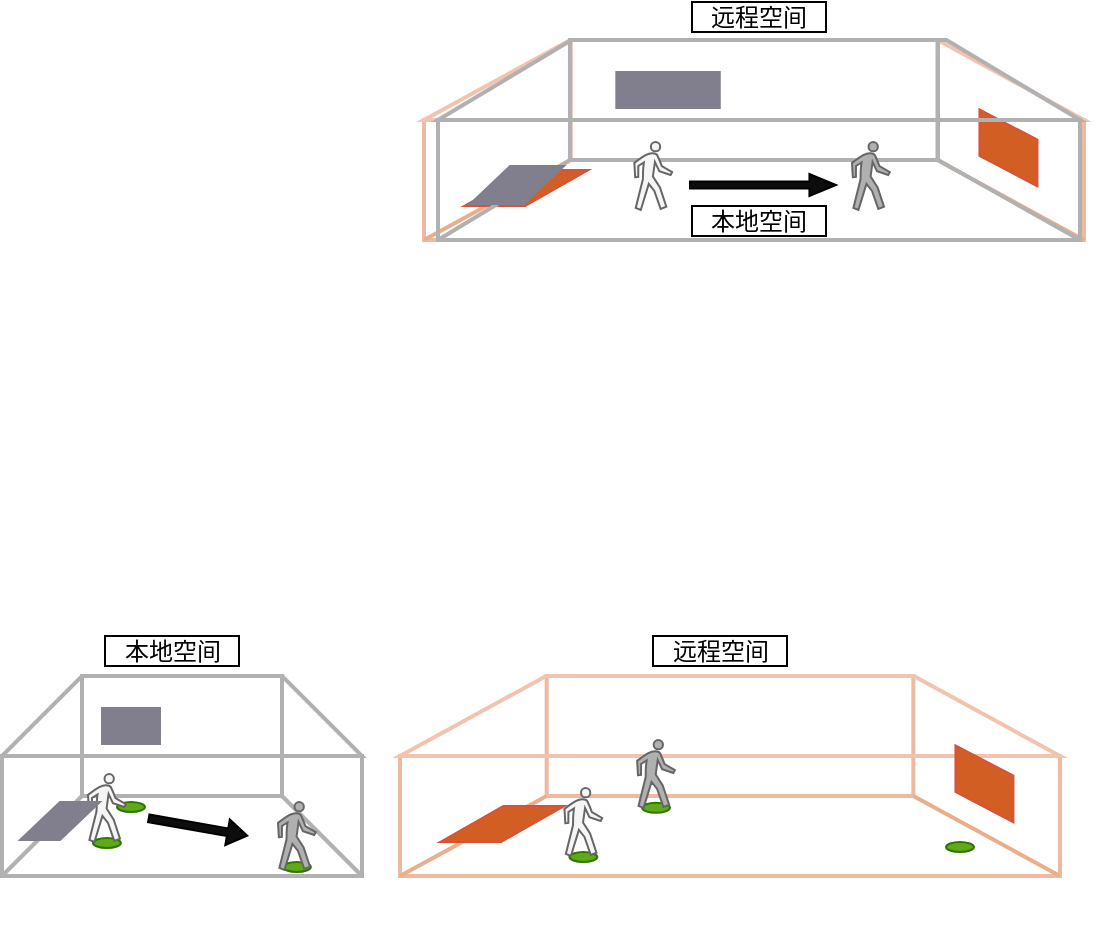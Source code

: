 <mxfile version="26.0.16">
  <diagram name="第 1 页" id="PLST5d7JCkW0pgWSbi78">
    <mxGraphModel dx="1011" dy="679" grid="0" gridSize="10" guides="1" tooltips="1" connect="1" arrows="1" fold="1" page="1" pageScale="1" pageWidth="827" pageHeight="1169" math="0" shadow="0">
      <root>
        <mxCell id="0" />
        <mxCell id="1" parent="0" />
        <mxCell id="Yy6tTcQXhc4ILvXz1jSf-17" value="" style="group" vertex="1" connectable="0" parent="1">
          <mxGeometry x="302" y="150" width="335" height="125" as="geometry" />
        </mxCell>
        <mxCell id="Yy6tTcQXhc4ILvXz1jSf-18" value="" style="rounded=0;whiteSpace=wrap;html=1;fillColor=none;strokeColor=light-dark(#efb8a0, #ededed);align=center;verticalAlign=middle;fontFamily=Helvetica;fontSize=12;fontColor=default;gradientColor=default;strokeWidth=2;" vertex="1" parent="Yy6tTcQXhc4ILvXz1jSf-17">
          <mxGeometry y="40" width="330" height="60" as="geometry" />
        </mxCell>
        <mxCell id="Yy6tTcQXhc4ILvXz1jSf-19" value="" style="group;strokeWidth=2;" vertex="1" connectable="0" parent="Yy6tTcQXhc4ILvXz1jSf-17">
          <mxGeometry width="335" height="102.5" as="geometry" />
        </mxCell>
        <mxCell id="Yy6tTcQXhc4ILvXz1jSf-20" value="" style="rounded=0;whiteSpace=wrap;html=1;gradientColor=default;fillColor=none;strokeColor=light-dark(#efb8a0, #ededed);strokeWidth=2;" vertex="1" parent="Yy6tTcQXhc4ILvXz1jSf-19">
          <mxGeometry x="73.333" width="183.333" height="60" as="geometry" />
        </mxCell>
        <mxCell id="Yy6tTcQXhc4ILvXz1jSf-21" value="" style="shape=trapezoid;perimeter=trapezoidPerimeter;whiteSpace=wrap;html=1;fixedSize=1;size=73.111;fillColor=none;strokeWidth=2;strokeColor=light-dark(#f2c3ae, #ededed);" vertex="1" parent="Yy6tTcQXhc4ILvXz1jSf-19">
          <mxGeometry width="330" height="40" as="geometry" />
        </mxCell>
        <mxCell id="Yy6tTcQXhc4ILvXz1jSf-22" value="" style="endArrow=none;html=1;rounded=0;entryX=0;entryY=1;entryDx=0;entryDy=0;exitX=0;exitY=1;exitDx=0;exitDy=0;strokeColor=light-dark(#e9ae8b, #ededed);strokeWidth=2;" edge="1" parent="Yy6tTcQXhc4ILvXz1jSf-17" source="Yy6tTcQXhc4ILvXz1jSf-18" target="Yy6tTcQXhc4ILvXz1jSf-20">
          <mxGeometry width="50" height="50" relative="1" as="geometry">
            <mxPoint x="311.667" y="50" as="sourcePoint" />
            <mxPoint x="403.333" as="targetPoint" />
          </mxGeometry>
        </mxCell>
        <mxCell id="Yy6tTcQXhc4ILvXz1jSf-111" value="" style="shape=parallelogram;perimeter=parallelogramPerimeter;whiteSpace=wrap;html=1;fixedSize=1;size=15.173;fillColor=light-dark(#d25e23, #ededed);strokeColor=light-dark(#d75238, #ededed);rotation=-90;" vertex="1" parent="Yy6tTcQXhc4ILvXz1jSf-17">
          <mxGeometry x="273" y="39.4" width="38.45" height="29" as="geometry" />
        </mxCell>
        <mxCell id="Yy6tTcQXhc4ILvXz1jSf-23" value="" style="endArrow=none;html=1;rounded=0;exitX=1;exitY=1;exitDx=0;exitDy=0;entryX=1;entryY=1;entryDx=0;entryDy=0;strokeColor=light-dark(#e9ae8b, #ededed);strokeWidth=2;align=center;verticalAlign=middle;fontFamily=Helvetica;fontSize=11;fontColor=default;labelBackgroundColor=default;" edge="1" parent="Yy6tTcQXhc4ILvXz1jSf-17" source="Yy6tTcQXhc4ILvXz1jSf-20" target="Yy6tTcQXhc4ILvXz1jSf-18">
          <mxGeometry width="50" height="50" relative="1" as="geometry">
            <mxPoint x="311.667" y="50" as="sourcePoint" />
            <mxPoint x="403.333" as="targetPoint" />
          </mxGeometry>
        </mxCell>
        <mxCell id="Yy6tTcQXhc4ILvXz1jSf-93" value="" style="shape=parallelogram;perimeter=parallelogramPerimeter;whiteSpace=wrap;html=1;fixedSize=1;size=31.655;aspect=fixed;fillColor=light-dark(#d25e23, #ededed);strokeColor=light-dark(#d75238, #ededed);" vertex="1" parent="Yy6tTcQXhc4ILvXz1jSf-17">
          <mxGeometry x="20" y="65" width="62.23" height="18" as="geometry" />
        </mxCell>
        <mxCell id="Yy6tTcQXhc4ILvXz1jSf-16" value="" style="group" vertex="1" connectable="0" parent="Yy6tTcQXhc4ILvXz1jSf-17">
          <mxGeometry x="7" width="321" height="102.5" as="geometry" />
        </mxCell>
        <mxCell id="Yy6tTcQXhc4ILvXz1jSf-5" value="" style="rounded=0;whiteSpace=wrap;html=1;fillColor=none;strokeColor=light-dark(#b1b1b2, #ededed);strokeWidth=2;" vertex="1" parent="Yy6tTcQXhc4ILvXz1jSf-16">
          <mxGeometry y="40" width="321.0" height="60" as="geometry" />
        </mxCell>
        <mxCell id="Yy6tTcQXhc4ILvXz1jSf-9" value="" style="group" vertex="1" connectable="0" parent="Yy6tTcQXhc4ILvXz1jSf-16">
          <mxGeometry width="321.0" height="98" as="geometry" />
        </mxCell>
        <mxCell id="Yy6tTcQXhc4ILvXz1jSf-6" value="" style="rounded=0;whiteSpace=wrap;html=1;strokeWidth=2;strokeColor=light-dark(#b1b1b2, #ededed);fillColor=none;" vertex="1" parent="Yy6tTcQXhc4ILvXz1jSf-9">
          <mxGeometry x="66" width="184" height="60" as="geometry" />
        </mxCell>
        <mxCell id="Yy6tTcQXhc4ILvXz1jSf-2" value="" style="shape=trapezoid;perimeter=trapezoidPerimeter;whiteSpace=wrap;html=1;fixedSize=1;size=66.759;fillColor=none;strokeColor=light-dark(#b1b1b2, #ededed);strokeWidth=2;" vertex="1" parent="Yy6tTcQXhc4ILvXz1jSf-9">
          <mxGeometry width="321.0" height="40" as="geometry" />
        </mxCell>
        <mxCell id="Yy6tTcQXhc4ILvXz1jSf-24" value="" style="rounded=0;whiteSpace=wrap;html=1;fillColor=light-dark(#817e8e, #1a1a1a);fontColor=#333333;strokeColor=light-dark(#817f89, #959595);" vertex="1" parent="Yy6tTcQXhc4ILvXz1jSf-9">
          <mxGeometry x="89.167" y="16" width="51.717" height="18" as="geometry" />
        </mxCell>
        <mxCell id="Yy6tTcQXhc4ILvXz1jSf-68" value="" style="shape=mxgraph.signs.people.walking;html=1;pointerEvents=1;fillColor=#f5f5f5;strokeColor=#666666;verticalLabelPosition=bottom;verticalAlign=top;align=center;aspect=fixed;fontColor=#333333;" vertex="1" parent="Yy6tTcQXhc4ILvXz1jSf-9">
          <mxGeometry x="98.172" y="51" width="18.89" height="34" as="geometry" />
        </mxCell>
        <mxCell id="Yy6tTcQXhc4ILvXz1jSf-79" value="" style="shape=mxgraph.signs.people.walking;html=1;pointerEvents=1;fillColor=light-dark(#b0b0b0, #1a1a1a);strokeColor=#666666;verticalLabelPosition=bottom;verticalAlign=top;align=center;aspect=fixed;fontColor=#333333;" vertex="1" parent="Yy6tTcQXhc4ILvXz1jSf-9">
          <mxGeometry x="207.003" y="51" width="18.89" height="34" as="geometry" />
        </mxCell>
        <mxCell id="Yy6tTcQXhc4ILvXz1jSf-80" value="" style="shape=singleArrow;whiteSpace=wrap;html=1;fillColor=light-dark(#0d0d0d, #ededed);arrowWidth=0.326;arrowSize=0.182;" vertex="1" parent="Yy6tTcQXhc4ILvXz1jSf-9">
          <mxGeometry x="126" y="67" width="73" height="11" as="geometry" />
        </mxCell>
        <mxCell id="Yy6tTcQXhc4ILvXz1jSf-199" value="本地空间" style="rounded=0;whiteSpace=wrap;html=1;fontFamily=宋体;" vertex="1" parent="Yy6tTcQXhc4ILvXz1jSf-9">
          <mxGeometry x="127" y="83" width="67" height="15" as="geometry" />
        </mxCell>
        <mxCell id="Yy6tTcQXhc4ILvXz1jSf-302" style="edgeStyle=orthogonalEdgeStyle;rounded=0;orthogonalLoop=1;jettySize=auto;html=1;exitX=0.5;exitY=1;exitDx=0;exitDy=0;" edge="1" parent="Yy6tTcQXhc4ILvXz1jSf-9" source="Yy6tTcQXhc4ILvXz1jSf-199" target="Yy6tTcQXhc4ILvXz1jSf-199">
          <mxGeometry relative="1" as="geometry" />
        </mxCell>
        <mxCell id="Yy6tTcQXhc4ILvXz1jSf-14" value="" style="endArrow=none;html=1;rounded=0;entryX=0;entryY=1;entryDx=0;entryDy=0;exitX=0;exitY=1;exitDx=0;exitDy=0;strokeWidth=2;strokeColor=light-dark(#b1b1b2, #ededed);" edge="1" parent="Yy6tTcQXhc4ILvXz1jSf-16" source="Yy6tTcQXhc4ILvXz1jSf-5" target="Yy6tTcQXhc4ILvXz1jSf-6">
          <mxGeometry width="50" height="50" relative="1" as="geometry">
            <mxPoint x="303.167" y="50" as="sourcePoint" />
            <mxPoint x="392.333" as="targetPoint" />
          </mxGeometry>
        </mxCell>
        <mxCell id="Yy6tTcQXhc4ILvXz1jSf-15" value="" style="endArrow=none;html=1;rounded=0;exitX=1;exitY=1;exitDx=0;exitDy=0;entryX=1;entryY=1;entryDx=0;entryDy=0;strokeColor=light-dark(#b1b1b2, #ededed);strokeWidth=2;align=center;verticalAlign=middle;fontFamily=Helvetica;fontSize=11;fontColor=default;labelBackgroundColor=default;" edge="1" parent="Yy6tTcQXhc4ILvXz1jSf-16" source="Yy6tTcQXhc4ILvXz1jSf-6" target="Yy6tTcQXhc4ILvXz1jSf-5">
          <mxGeometry width="50" height="50" relative="1" as="geometry">
            <mxPoint x="303.167" y="50" as="sourcePoint" />
            <mxPoint x="392.333" as="targetPoint" />
          </mxGeometry>
        </mxCell>
        <mxCell id="Yy6tTcQXhc4ILvXz1jSf-55" value="" style="shape=parallelogram;perimeter=parallelogramPerimeter;whiteSpace=wrap;html=1;fixedSize=1;rounded=0;strokeColor=light-dark(#817f89, #959595);align=center;verticalAlign=middle;fontFamily=Helvetica;fontSize=12;fontColor=#333333;fillColor=light-dark(#817e8e, #1a1a1a);" vertex="1" parent="Yy6tTcQXhc4ILvXz1jSf-16">
          <mxGeometry x="16.05" y="63" width="46.95" height="19" as="geometry" />
        </mxCell>
        <mxCell id="Yy6tTcQXhc4ILvXz1jSf-200" value="远程空间" style="rounded=0;whiteSpace=wrap;html=1;fontFamily=宋体;" vertex="1" parent="1">
          <mxGeometry x="436" y="131" width="67" height="15" as="geometry" />
        </mxCell>
        <mxCell id="Yy6tTcQXhc4ILvXz1jSf-202" value="" style="group" vertex="1" connectable="0" parent="1">
          <mxGeometry x="91" y="468" width="180" height="102.5" as="geometry" />
        </mxCell>
        <mxCell id="Yy6tTcQXhc4ILvXz1jSf-203" value="" style="ellipse;whiteSpace=wrap;html=1;fillColor=#60a917;fontColor=#ffffff;strokeColor=#2D7600;" vertex="1" parent="Yy6tTcQXhc4ILvXz1jSf-202">
          <mxGeometry x="140.44" y="93" width="14" height="5" as="geometry" />
        </mxCell>
        <mxCell id="Yy6tTcQXhc4ILvXz1jSf-204" value="" style="ellipse;whiteSpace=wrap;html=1;fillColor=#60a917;fontColor=#ffffff;strokeColor=#2D7600;" vertex="1" parent="Yy6tTcQXhc4ILvXz1jSf-202">
          <mxGeometry x="57.5" y="63" width="14" height="5" as="geometry" />
        </mxCell>
        <mxCell id="Yy6tTcQXhc4ILvXz1jSf-205" value="" style="rounded=0;whiteSpace=wrap;html=1;fillColor=none;strokeColor=light-dark(#b1b1b2, #ededed);strokeWidth=2;" vertex="1" parent="Yy6tTcQXhc4ILvXz1jSf-202">
          <mxGeometry y="40" width="180" height="60" as="geometry" />
        </mxCell>
        <mxCell id="Yy6tTcQXhc4ILvXz1jSf-206" value="" style="group" vertex="1" connectable="0" parent="Yy6tTcQXhc4ILvXz1jSf-202">
          <mxGeometry width="180" height="93" as="geometry" />
        </mxCell>
        <mxCell id="Yy6tTcQXhc4ILvXz1jSf-207" value="" style="rounded=0;whiteSpace=wrap;html=1;strokeWidth=2;strokeColor=light-dark(#b1b1b2, #ededed);" vertex="1" parent="Yy6tTcQXhc4ILvXz1jSf-206">
          <mxGeometry x="40" width="100" height="60" as="geometry" />
        </mxCell>
        <mxCell id="Yy6tTcQXhc4ILvXz1jSf-208" value="" style="shape=trapezoid;perimeter=trapezoidPerimeter;whiteSpace=wrap;html=1;fixedSize=1;size=40;fillColor=none;strokeColor=light-dark(#b1b1b2, #ededed);strokeWidth=2;" vertex="1" parent="Yy6tTcQXhc4ILvXz1jSf-206">
          <mxGeometry width="180" height="40" as="geometry" />
        </mxCell>
        <mxCell id="Yy6tTcQXhc4ILvXz1jSf-209" value="" style="rounded=0;whiteSpace=wrap;html=1;fillColor=light-dark(#817e8e, #1a1a1a);fontColor=#333333;strokeColor=light-dark(#817f89, #959595);" vertex="1" parent="Yy6tTcQXhc4ILvXz1jSf-206">
          <mxGeometry x="50" y="16" width="29" height="18" as="geometry" />
        </mxCell>
        <mxCell id="Yy6tTcQXhc4ILvXz1jSf-210" value="" style="ellipse;whiteSpace=wrap;html=1;fillColor=#60a917;fontColor=#ffffff;strokeColor=#2D7600;" vertex="1" parent="Yy6tTcQXhc4ILvXz1jSf-206">
          <mxGeometry x="45.45" y="81" width="14" height="5" as="geometry" />
        </mxCell>
        <mxCell id="Yy6tTcQXhc4ILvXz1jSf-211" value="" style="shape=mxgraph.signs.people.walking;html=1;pointerEvents=1;fillColor=#f5f5f5;strokeColor=#666666;verticalLabelPosition=bottom;verticalAlign=top;align=center;aspect=fixed;fontColor=#333333;" vertex="1" parent="Yy6tTcQXhc4ILvXz1jSf-206">
          <mxGeometry x="43" y="49" width="18.89" height="34" as="geometry" />
        </mxCell>
        <mxCell id="Yy6tTcQXhc4ILvXz1jSf-212" value="" style="endArrow=none;html=1;rounded=0;entryX=0;entryY=1;entryDx=0;entryDy=0;exitX=0;exitY=1;exitDx=0;exitDy=0;strokeWidth=2;strokeColor=light-dark(#b1b1b2, #ededed);" edge="1" parent="Yy6tTcQXhc4ILvXz1jSf-202" source="Yy6tTcQXhc4ILvXz1jSf-205" target="Yy6tTcQXhc4ILvXz1jSf-207">
          <mxGeometry width="50" height="50" relative="1" as="geometry">
            <mxPoint x="170" y="50" as="sourcePoint" />
            <mxPoint x="220" as="targetPoint" />
          </mxGeometry>
        </mxCell>
        <mxCell id="Yy6tTcQXhc4ILvXz1jSf-213" value="" style="endArrow=none;html=1;rounded=0;exitX=1;exitY=1;exitDx=0;exitDy=0;entryX=1;entryY=1;entryDx=0;entryDy=0;strokeColor=light-dark(#b1b1b2, #ededed);strokeWidth=2;align=center;verticalAlign=middle;fontFamily=Helvetica;fontSize=11;fontColor=default;labelBackgroundColor=default;" edge="1" parent="Yy6tTcQXhc4ILvXz1jSf-202" source="Yy6tTcQXhc4ILvXz1jSf-207" target="Yy6tTcQXhc4ILvXz1jSf-205">
          <mxGeometry width="50" height="50" relative="1" as="geometry">
            <mxPoint x="170" y="50" as="sourcePoint" />
            <mxPoint x="220" as="targetPoint" />
          </mxGeometry>
        </mxCell>
        <mxCell id="Yy6tTcQXhc4ILvXz1jSf-214" value="" style="shape=parallelogram;perimeter=parallelogramPerimeter;whiteSpace=wrap;html=1;fixedSize=1;rounded=0;strokeColor=light-dark(#817f89, #959595);align=center;verticalAlign=middle;fontFamily=Helvetica;fontSize=12;fontColor=#333333;fillColor=light-dark(#817e8e, #1a1a1a);" vertex="1" parent="Yy6tTcQXhc4ILvXz1jSf-202">
          <mxGeometry x="9" y="63" width="40" height="19" as="geometry" />
        </mxCell>
        <mxCell id="Yy6tTcQXhc4ILvXz1jSf-215" value="" style="shape=mxgraph.signs.people.walking;html=1;pointerEvents=1;fillColor=light-dark(#b0b0b0, #1a1a1a);strokeColor=#666666;verticalLabelPosition=bottom;verticalAlign=top;align=center;aspect=fixed;fontColor=#333333;" vertex="1" parent="Yy6tTcQXhc4ILvXz1jSf-202">
          <mxGeometry x="138" y="63" width="18.89" height="34" as="geometry" />
        </mxCell>
        <mxCell id="Yy6tTcQXhc4ILvXz1jSf-216" value="" style="shape=singleArrow;whiteSpace=wrap;html=1;fillColor=light-dark(#0d0d0d, #ededed);rotation=10;" vertex="1" parent="Yy6tTcQXhc4ILvXz1jSf-202">
          <mxGeometry x="73" y="69" width="50" height="13" as="geometry" />
        </mxCell>
        <mxCell id="Yy6tTcQXhc4ILvXz1jSf-217" value="" style="group" vertex="1" connectable="0" parent="1">
          <mxGeometry x="290" y="468" width="330" height="125" as="geometry" />
        </mxCell>
        <mxCell id="Yy6tTcQXhc4ILvXz1jSf-218" value="" style="rounded=0;whiteSpace=wrap;html=1;fillColor=none;strokeColor=light-dark(#efb8a0, #ededed);align=center;verticalAlign=middle;fontFamily=Helvetica;fontSize=12;fontColor=default;gradientColor=default;strokeWidth=2;" vertex="1" parent="Yy6tTcQXhc4ILvXz1jSf-217">
          <mxGeometry y="40" width="330" height="60" as="geometry" />
        </mxCell>
        <mxCell id="Yy6tTcQXhc4ILvXz1jSf-219" value="" style="group;strokeWidth=2;" vertex="1" connectable="0" parent="Yy6tTcQXhc4ILvXz1jSf-217">
          <mxGeometry width="330" height="88" as="geometry" />
        </mxCell>
        <mxCell id="Yy6tTcQXhc4ILvXz1jSf-220" value="" style="rounded=0;whiteSpace=wrap;html=1;gradientColor=default;fillColor=none;strokeColor=light-dark(#efb8a0, #ededed);strokeWidth=2;" vertex="1" parent="Yy6tTcQXhc4ILvXz1jSf-219">
          <mxGeometry x="73.333" width="183.333" height="60" as="geometry" />
        </mxCell>
        <mxCell id="Yy6tTcQXhc4ILvXz1jSf-221" value="" style="shape=trapezoid;perimeter=trapezoidPerimeter;whiteSpace=wrap;html=1;fixedSize=1;size=73.111;fillColor=none;strokeWidth=2;strokeColor=light-dark(#f2c3ae, #ededed);" vertex="1" parent="Yy6tTcQXhc4ILvXz1jSf-219">
          <mxGeometry width="330" height="40" as="geometry" />
        </mxCell>
        <mxCell id="Yy6tTcQXhc4ILvXz1jSf-222" value="" style="ellipse;whiteSpace=wrap;html=1;fillColor=#60a917;fontColor=#ffffff;strokeColor=#2D7600;" vertex="1" parent="Yy6tTcQXhc4ILvXz1jSf-219">
          <mxGeometry x="121" y="63.4" width="14" height="5" as="geometry" />
        </mxCell>
        <mxCell id="Yy6tTcQXhc4ILvXz1jSf-223" value="" style="shape=mxgraph.signs.people.walking;html=1;pointerEvents=1;fillColor=light-dark(#b0b0b0, #1a1a1a);strokeColor=#666666;verticalLabelPosition=bottom;verticalAlign=top;align=center;aspect=fixed;fontColor=#333333;" vertex="1" parent="Yy6tTcQXhc4ILvXz1jSf-219">
          <mxGeometry x="118.56" y="32" width="18.89" height="34" as="geometry" />
        </mxCell>
        <mxCell id="Yy6tTcQXhc4ILvXz1jSf-224" value="" style="endArrow=none;html=1;rounded=0;entryX=0;entryY=1;entryDx=0;entryDy=0;exitX=0;exitY=1;exitDx=0;exitDy=0;strokeColor=light-dark(#e9ae8b, #ededed);strokeWidth=2;" edge="1" parent="Yy6tTcQXhc4ILvXz1jSf-217" source="Yy6tTcQXhc4ILvXz1jSf-218" target="Yy6tTcQXhc4ILvXz1jSf-220">
          <mxGeometry width="50" height="50" relative="1" as="geometry">
            <mxPoint x="311.667" y="50" as="sourcePoint" />
            <mxPoint x="403.333" as="targetPoint" />
          </mxGeometry>
        </mxCell>
        <mxCell id="Yy6tTcQXhc4ILvXz1jSf-225" value="" style="shape=parallelogram;perimeter=parallelogramPerimeter;whiteSpace=wrap;html=1;fixedSize=1;size=15.173;fillColor=light-dark(#d25e23, #ededed);strokeColor=light-dark(#d75238, #ededed);rotation=-90;" vertex="1" parent="Yy6tTcQXhc4ILvXz1jSf-217">
          <mxGeometry x="273" y="39.4" width="38.45" height="29" as="geometry" />
        </mxCell>
        <mxCell id="Yy6tTcQXhc4ILvXz1jSf-226" value="" style="endArrow=none;html=1;rounded=0;exitX=1;exitY=1;exitDx=0;exitDy=0;entryX=1;entryY=1;entryDx=0;entryDy=0;strokeColor=light-dark(#e9ae8b, #ededed);strokeWidth=2;align=center;verticalAlign=middle;fontFamily=Helvetica;fontSize=11;fontColor=default;labelBackgroundColor=default;" edge="1" parent="Yy6tTcQXhc4ILvXz1jSf-217" source="Yy6tTcQXhc4ILvXz1jSf-220" target="Yy6tTcQXhc4ILvXz1jSf-218">
          <mxGeometry width="50" height="50" relative="1" as="geometry">
            <mxPoint x="311.667" y="50" as="sourcePoint" />
            <mxPoint x="403.333" as="targetPoint" />
          </mxGeometry>
        </mxCell>
        <mxCell id="Yy6tTcQXhc4ILvXz1jSf-227" value="" style="shape=parallelogram;perimeter=parallelogramPerimeter;whiteSpace=wrap;html=1;fixedSize=1;size=31.655;aspect=fixed;fillColor=light-dark(#d25e23, #ededed);strokeColor=light-dark(#d75238, #ededed);" vertex="1" parent="Yy6tTcQXhc4ILvXz1jSf-217">
          <mxGeometry x="20" y="65" width="62.23" height="18" as="geometry" />
        </mxCell>
        <mxCell id="Yy6tTcQXhc4ILvXz1jSf-228" value="" style="ellipse;whiteSpace=wrap;html=1;fillColor=#60a917;fontColor=#ffffff;strokeColor=#2D7600;" vertex="1" parent="Yy6tTcQXhc4ILvXz1jSf-217">
          <mxGeometry x="84.68" y="88" width="14" height="5" as="geometry" />
        </mxCell>
        <mxCell id="Yy6tTcQXhc4ILvXz1jSf-229" value="" style="ellipse;whiteSpace=wrap;html=1;fillColor=#60a917;fontColor=#ffffff;strokeColor=#2D7600;" vertex="1" parent="Yy6tTcQXhc4ILvXz1jSf-217">
          <mxGeometry x="273" y="83" width="14" height="5" as="geometry" />
        </mxCell>
        <mxCell id="Yy6tTcQXhc4ILvXz1jSf-230" value="" style="shape=mxgraph.signs.people.walking;html=1;pointerEvents=1;fillColor=#f5f5f5;strokeColor=#666666;verticalLabelPosition=bottom;verticalAlign=top;align=center;aspect=fixed;fontColor=#333333;" vertex="1" parent="Yy6tTcQXhc4ILvXz1jSf-217">
          <mxGeometry x="82.23" y="56" width="18.89" height="34" as="geometry" />
        </mxCell>
        <mxCell id="Yy6tTcQXhc4ILvXz1jSf-231" value="本地空间" style="rounded=0;whiteSpace=wrap;html=1;fontFamily=宋体;" vertex="1" parent="1">
          <mxGeometry x="142.5" y="448" width="67" height="15" as="geometry" />
        </mxCell>
        <mxCell id="Yy6tTcQXhc4ILvXz1jSf-232" value="远程空间" style="rounded=0;whiteSpace=wrap;html=1;fontFamily=宋体;" vertex="1" parent="1">
          <mxGeometry x="416.5" y="448" width="67" height="15" as="geometry" />
        </mxCell>
      </root>
    </mxGraphModel>
  </diagram>
</mxfile>

